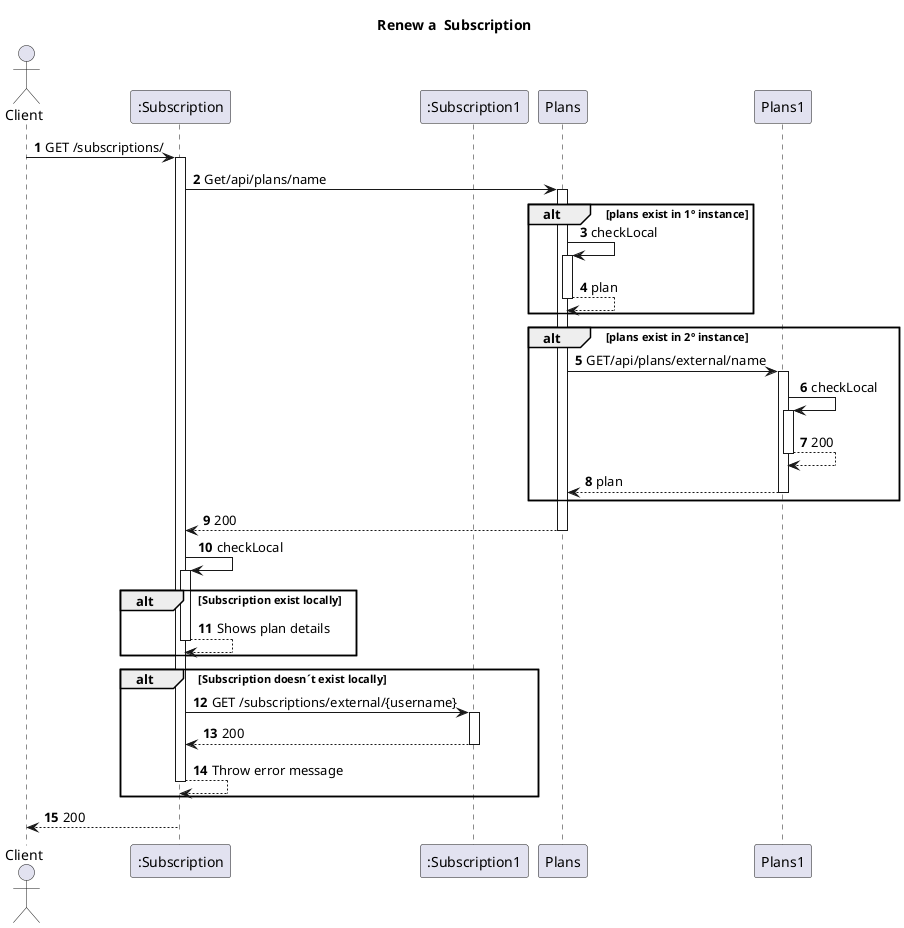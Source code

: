 @startuml
'https://plantuml.com/sequence-diagram
autoactivate on
autonumber
title   Renew a  Subscription

autonumber

actor "Client" as Ac
participant ":Subscription" as Auth
participant ":Subscription1" as Serv


Ac->Auth:  GET /subscriptions/
Auth -> Plans: Get/api/plans/name
alt plans exist in 1º instance
    Plans -> Plans: checkLocal
    Plans --> Plans: plan
end
alt plans exist in 2º instance
    Plans -> Plans1: GET/api/plans/external/name
    Plans1 -> Plans1: checkLocal
    Plans1 --> Plans1: 200
    Plans1 --> Plans: plan
end
Plans --> Auth: 200
Auth->Auth:checkLocal
alt Subscription exist locally
Auth-->Auth:Shows plan details
end
alt Subscription doesn´t exist locally

Auth->Serv: GET /subscriptions/external/{username}
Serv-->Auth:200
Auth-->Auth:Throw error message
end
Auth-->Ac:200
@enduml